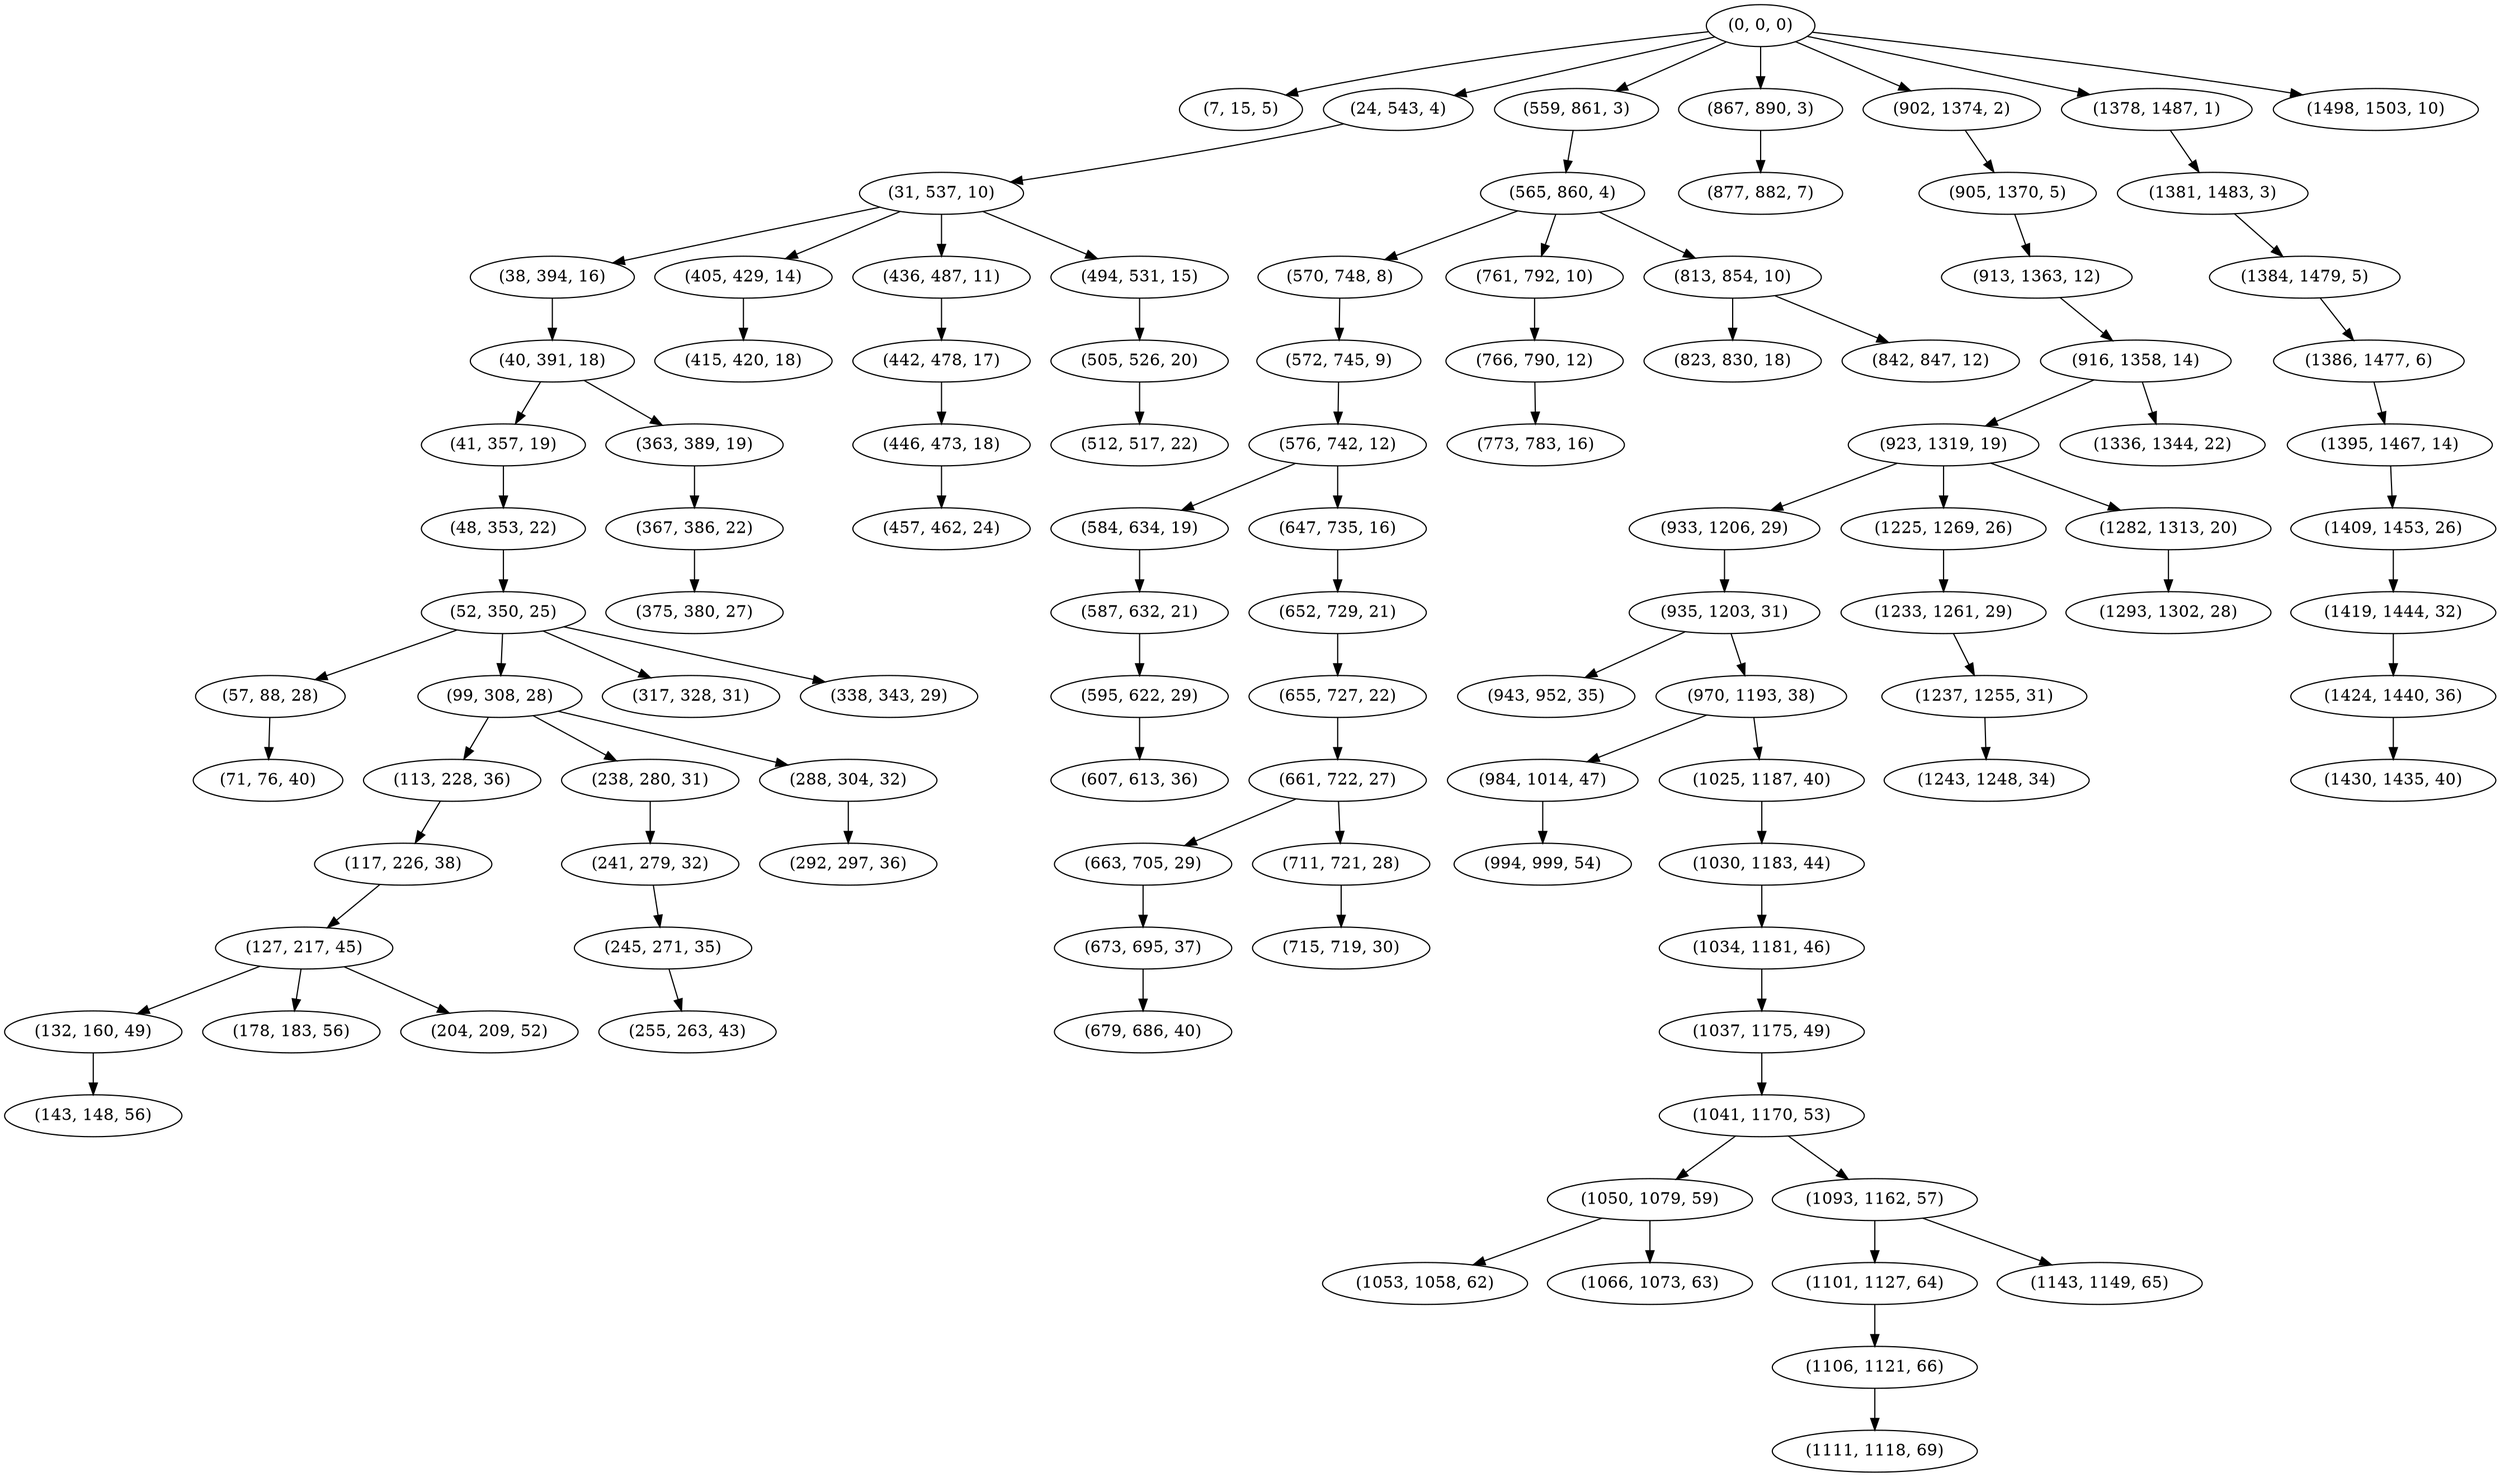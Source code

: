 digraph tree {
    "(0, 0, 0)";
    "(7, 15, 5)";
    "(24, 543, 4)";
    "(31, 537, 10)";
    "(38, 394, 16)";
    "(40, 391, 18)";
    "(41, 357, 19)";
    "(48, 353, 22)";
    "(52, 350, 25)";
    "(57, 88, 28)";
    "(71, 76, 40)";
    "(99, 308, 28)";
    "(113, 228, 36)";
    "(117, 226, 38)";
    "(127, 217, 45)";
    "(132, 160, 49)";
    "(143, 148, 56)";
    "(178, 183, 56)";
    "(204, 209, 52)";
    "(238, 280, 31)";
    "(241, 279, 32)";
    "(245, 271, 35)";
    "(255, 263, 43)";
    "(288, 304, 32)";
    "(292, 297, 36)";
    "(317, 328, 31)";
    "(338, 343, 29)";
    "(363, 389, 19)";
    "(367, 386, 22)";
    "(375, 380, 27)";
    "(405, 429, 14)";
    "(415, 420, 18)";
    "(436, 487, 11)";
    "(442, 478, 17)";
    "(446, 473, 18)";
    "(457, 462, 24)";
    "(494, 531, 15)";
    "(505, 526, 20)";
    "(512, 517, 22)";
    "(559, 861, 3)";
    "(565, 860, 4)";
    "(570, 748, 8)";
    "(572, 745, 9)";
    "(576, 742, 12)";
    "(584, 634, 19)";
    "(587, 632, 21)";
    "(595, 622, 29)";
    "(607, 613, 36)";
    "(647, 735, 16)";
    "(652, 729, 21)";
    "(655, 727, 22)";
    "(661, 722, 27)";
    "(663, 705, 29)";
    "(673, 695, 37)";
    "(679, 686, 40)";
    "(711, 721, 28)";
    "(715, 719, 30)";
    "(761, 792, 10)";
    "(766, 790, 12)";
    "(773, 783, 16)";
    "(813, 854, 10)";
    "(823, 830, 18)";
    "(842, 847, 12)";
    "(867, 890, 3)";
    "(877, 882, 7)";
    "(902, 1374, 2)";
    "(905, 1370, 5)";
    "(913, 1363, 12)";
    "(916, 1358, 14)";
    "(923, 1319, 19)";
    "(933, 1206, 29)";
    "(935, 1203, 31)";
    "(943, 952, 35)";
    "(970, 1193, 38)";
    "(984, 1014, 47)";
    "(994, 999, 54)";
    "(1025, 1187, 40)";
    "(1030, 1183, 44)";
    "(1034, 1181, 46)";
    "(1037, 1175, 49)";
    "(1041, 1170, 53)";
    "(1050, 1079, 59)";
    "(1053, 1058, 62)";
    "(1066, 1073, 63)";
    "(1093, 1162, 57)";
    "(1101, 1127, 64)";
    "(1106, 1121, 66)";
    "(1111, 1118, 69)";
    "(1143, 1149, 65)";
    "(1225, 1269, 26)";
    "(1233, 1261, 29)";
    "(1237, 1255, 31)";
    "(1243, 1248, 34)";
    "(1282, 1313, 20)";
    "(1293, 1302, 28)";
    "(1336, 1344, 22)";
    "(1378, 1487, 1)";
    "(1381, 1483, 3)";
    "(1384, 1479, 5)";
    "(1386, 1477, 6)";
    "(1395, 1467, 14)";
    "(1409, 1453, 26)";
    "(1419, 1444, 32)";
    "(1424, 1440, 36)";
    "(1430, 1435, 40)";
    "(1498, 1503, 10)";
    "(0, 0, 0)" -> "(7, 15, 5)";
    "(0, 0, 0)" -> "(24, 543, 4)";
    "(0, 0, 0)" -> "(559, 861, 3)";
    "(0, 0, 0)" -> "(867, 890, 3)";
    "(0, 0, 0)" -> "(902, 1374, 2)";
    "(0, 0, 0)" -> "(1378, 1487, 1)";
    "(0, 0, 0)" -> "(1498, 1503, 10)";
    "(24, 543, 4)" -> "(31, 537, 10)";
    "(31, 537, 10)" -> "(38, 394, 16)";
    "(31, 537, 10)" -> "(405, 429, 14)";
    "(31, 537, 10)" -> "(436, 487, 11)";
    "(31, 537, 10)" -> "(494, 531, 15)";
    "(38, 394, 16)" -> "(40, 391, 18)";
    "(40, 391, 18)" -> "(41, 357, 19)";
    "(40, 391, 18)" -> "(363, 389, 19)";
    "(41, 357, 19)" -> "(48, 353, 22)";
    "(48, 353, 22)" -> "(52, 350, 25)";
    "(52, 350, 25)" -> "(57, 88, 28)";
    "(52, 350, 25)" -> "(99, 308, 28)";
    "(52, 350, 25)" -> "(317, 328, 31)";
    "(52, 350, 25)" -> "(338, 343, 29)";
    "(57, 88, 28)" -> "(71, 76, 40)";
    "(99, 308, 28)" -> "(113, 228, 36)";
    "(99, 308, 28)" -> "(238, 280, 31)";
    "(99, 308, 28)" -> "(288, 304, 32)";
    "(113, 228, 36)" -> "(117, 226, 38)";
    "(117, 226, 38)" -> "(127, 217, 45)";
    "(127, 217, 45)" -> "(132, 160, 49)";
    "(127, 217, 45)" -> "(178, 183, 56)";
    "(127, 217, 45)" -> "(204, 209, 52)";
    "(132, 160, 49)" -> "(143, 148, 56)";
    "(238, 280, 31)" -> "(241, 279, 32)";
    "(241, 279, 32)" -> "(245, 271, 35)";
    "(245, 271, 35)" -> "(255, 263, 43)";
    "(288, 304, 32)" -> "(292, 297, 36)";
    "(363, 389, 19)" -> "(367, 386, 22)";
    "(367, 386, 22)" -> "(375, 380, 27)";
    "(405, 429, 14)" -> "(415, 420, 18)";
    "(436, 487, 11)" -> "(442, 478, 17)";
    "(442, 478, 17)" -> "(446, 473, 18)";
    "(446, 473, 18)" -> "(457, 462, 24)";
    "(494, 531, 15)" -> "(505, 526, 20)";
    "(505, 526, 20)" -> "(512, 517, 22)";
    "(559, 861, 3)" -> "(565, 860, 4)";
    "(565, 860, 4)" -> "(570, 748, 8)";
    "(565, 860, 4)" -> "(761, 792, 10)";
    "(565, 860, 4)" -> "(813, 854, 10)";
    "(570, 748, 8)" -> "(572, 745, 9)";
    "(572, 745, 9)" -> "(576, 742, 12)";
    "(576, 742, 12)" -> "(584, 634, 19)";
    "(576, 742, 12)" -> "(647, 735, 16)";
    "(584, 634, 19)" -> "(587, 632, 21)";
    "(587, 632, 21)" -> "(595, 622, 29)";
    "(595, 622, 29)" -> "(607, 613, 36)";
    "(647, 735, 16)" -> "(652, 729, 21)";
    "(652, 729, 21)" -> "(655, 727, 22)";
    "(655, 727, 22)" -> "(661, 722, 27)";
    "(661, 722, 27)" -> "(663, 705, 29)";
    "(661, 722, 27)" -> "(711, 721, 28)";
    "(663, 705, 29)" -> "(673, 695, 37)";
    "(673, 695, 37)" -> "(679, 686, 40)";
    "(711, 721, 28)" -> "(715, 719, 30)";
    "(761, 792, 10)" -> "(766, 790, 12)";
    "(766, 790, 12)" -> "(773, 783, 16)";
    "(813, 854, 10)" -> "(823, 830, 18)";
    "(813, 854, 10)" -> "(842, 847, 12)";
    "(867, 890, 3)" -> "(877, 882, 7)";
    "(902, 1374, 2)" -> "(905, 1370, 5)";
    "(905, 1370, 5)" -> "(913, 1363, 12)";
    "(913, 1363, 12)" -> "(916, 1358, 14)";
    "(916, 1358, 14)" -> "(923, 1319, 19)";
    "(916, 1358, 14)" -> "(1336, 1344, 22)";
    "(923, 1319, 19)" -> "(933, 1206, 29)";
    "(923, 1319, 19)" -> "(1225, 1269, 26)";
    "(923, 1319, 19)" -> "(1282, 1313, 20)";
    "(933, 1206, 29)" -> "(935, 1203, 31)";
    "(935, 1203, 31)" -> "(943, 952, 35)";
    "(935, 1203, 31)" -> "(970, 1193, 38)";
    "(970, 1193, 38)" -> "(984, 1014, 47)";
    "(970, 1193, 38)" -> "(1025, 1187, 40)";
    "(984, 1014, 47)" -> "(994, 999, 54)";
    "(1025, 1187, 40)" -> "(1030, 1183, 44)";
    "(1030, 1183, 44)" -> "(1034, 1181, 46)";
    "(1034, 1181, 46)" -> "(1037, 1175, 49)";
    "(1037, 1175, 49)" -> "(1041, 1170, 53)";
    "(1041, 1170, 53)" -> "(1050, 1079, 59)";
    "(1041, 1170, 53)" -> "(1093, 1162, 57)";
    "(1050, 1079, 59)" -> "(1053, 1058, 62)";
    "(1050, 1079, 59)" -> "(1066, 1073, 63)";
    "(1093, 1162, 57)" -> "(1101, 1127, 64)";
    "(1093, 1162, 57)" -> "(1143, 1149, 65)";
    "(1101, 1127, 64)" -> "(1106, 1121, 66)";
    "(1106, 1121, 66)" -> "(1111, 1118, 69)";
    "(1225, 1269, 26)" -> "(1233, 1261, 29)";
    "(1233, 1261, 29)" -> "(1237, 1255, 31)";
    "(1237, 1255, 31)" -> "(1243, 1248, 34)";
    "(1282, 1313, 20)" -> "(1293, 1302, 28)";
    "(1378, 1487, 1)" -> "(1381, 1483, 3)";
    "(1381, 1483, 3)" -> "(1384, 1479, 5)";
    "(1384, 1479, 5)" -> "(1386, 1477, 6)";
    "(1386, 1477, 6)" -> "(1395, 1467, 14)";
    "(1395, 1467, 14)" -> "(1409, 1453, 26)";
    "(1409, 1453, 26)" -> "(1419, 1444, 32)";
    "(1419, 1444, 32)" -> "(1424, 1440, 36)";
    "(1424, 1440, 36)" -> "(1430, 1435, 40)";
}
